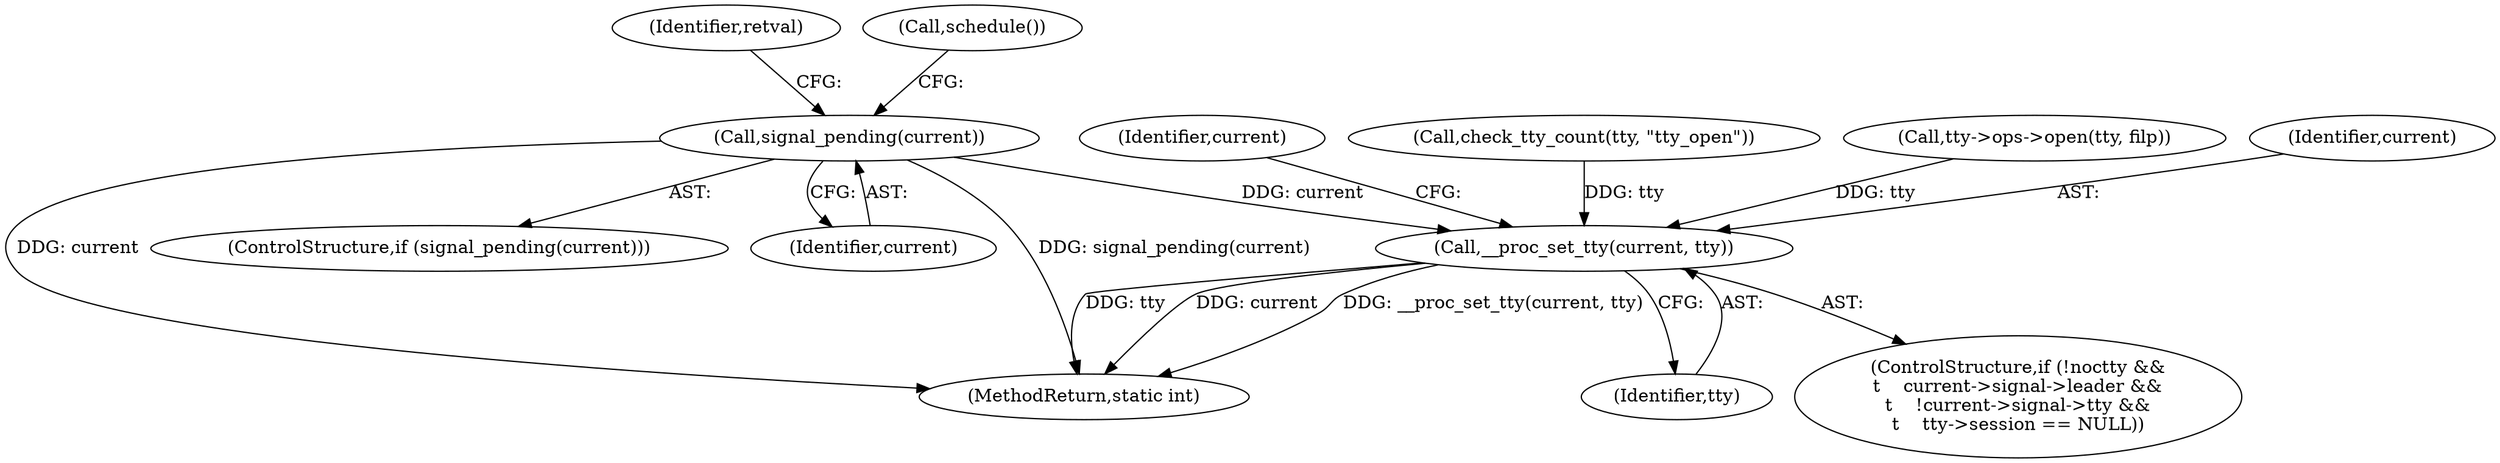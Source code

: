 digraph "0_linux_c290f8358acaeffd8e0c551ddcc24d1206143376@API" {
"1000415" [label="(Call,signal_pending(current))"];
"1000470" [label="(Call,__proc_set_tty(current, tty))"];
"1000477" [label="(Identifier,current)"];
"1000416" [label="(Identifier,current)"];
"1000472" [label="(Identifier,tty)"];
"1000415" [label="(Call,signal_pending(current))"];
"1000339" [label="(Call,check_tty_count(tty, \"tty_open\"))"];
"1000486" [label="(MethodReturn,static int)"];
"1000418" [label="(Identifier,retval)"];
"1000369" [label="(Call,tty->ops->open(tty, filp))"];
"1000471" [label="(Identifier,current)"];
"1000470" [label="(Call,__proc_set_tty(current, tty))"];
"1000419" [label="(Call,schedule())"];
"1000414" [label="(ControlStructure,if (signal_pending(current)))"];
"1000448" [label="(ControlStructure,if (!noctty &&\n\t    current->signal->leader &&\n\t    !current->signal->tty &&\n\t    tty->session == NULL))"];
"1000415" -> "1000414"  [label="AST: "];
"1000415" -> "1000416"  [label="CFG: "];
"1000416" -> "1000415"  [label="AST: "];
"1000418" -> "1000415"  [label="CFG: "];
"1000419" -> "1000415"  [label="CFG: "];
"1000415" -> "1000486"  [label="DDG: current"];
"1000415" -> "1000486"  [label="DDG: signal_pending(current)"];
"1000415" -> "1000470"  [label="DDG: current"];
"1000470" -> "1000448"  [label="AST: "];
"1000470" -> "1000472"  [label="CFG: "];
"1000471" -> "1000470"  [label="AST: "];
"1000472" -> "1000470"  [label="AST: "];
"1000477" -> "1000470"  [label="CFG: "];
"1000470" -> "1000486"  [label="DDG: tty"];
"1000470" -> "1000486"  [label="DDG: current"];
"1000470" -> "1000486"  [label="DDG: __proc_set_tty(current, tty)"];
"1000369" -> "1000470"  [label="DDG: tty"];
"1000339" -> "1000470"  [label="DDG: tty"];
}

